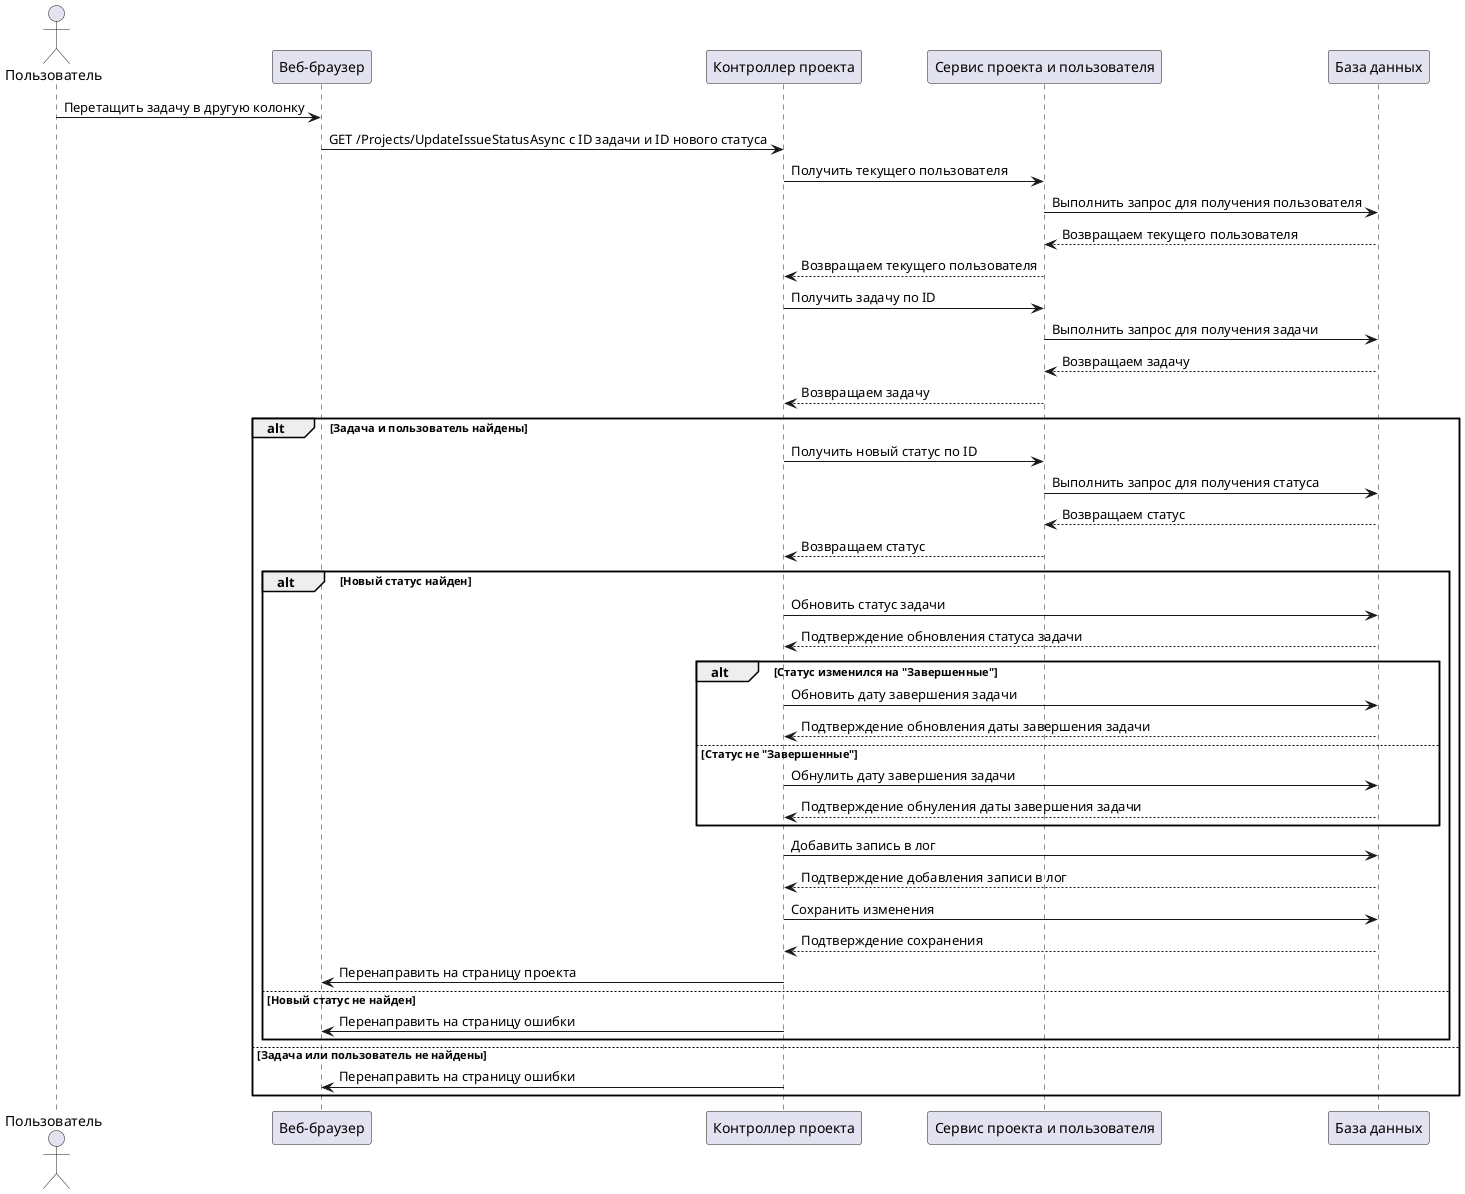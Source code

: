 @startuml DragAndDropIssue
actor Пользователь as User
participant "Веб-браузер" as Browser
participant "Контроллер проекта" as PC
participant "Сервис проекта и пользователя" as UPS
participant "База данных" as DB

User -> Browser: Перетащить задачу в другую колонку
Browser -> PC: GET /Projects/UpdateIssueStatusAsync с ID задачи и ID нового статуса
PC -> UPS: Получить текущего пользователя
UPS -> DB: Выполнить запрос для получения пользователя
DB --> UPS: Возвращаем текущего пользователя
UPS --> PC: Возвращаем текущего пользователя

PC -> UPS: Получить задачу по ID
UPS -> DB: Выполнить запрос для получения задачи
DB --> UPS: Возвращаем задачу
UPS --> PC: Возвращаем задачу

alt Задача и пользователь найдены
    PC -> UPS: Получить новый статус по ID
    UPS -> DB: Выполнить запрос для получения статуса
    DB --> UPS: Возвращаем статус
    UPS --> PC: Возвращаем статус

    alt Новый статус найден
        PC -> DB: Обновить статус задачи
        DB --> PC: Подтверждение обновления статуса задачи

        alt Статус изменился на "Завершенные"
            PC -> DB: Обновить дату завершения задачи
            DB --> PC: Подтверждение обновления даты завершения задачи
        else Статус не "Завершенные"
            PC -> DB: Обнулить дату завершения задачи
            DB --> PC: Подтверждение обнуления даты завершения задачи
        end

        PC -> DB: Добавить запись в лог
        DB --> PC: Подтверждение добавления записи в лог

        PC -> DB: Сохранить изменения
        DB --> PC: Подтверждение сохранения

        PC -> Browser: Перенаправить на страницу проекта
    else Новый статус не найден
        PC -> Browser: Перенаправить на страницу ошибки
    end
else Задача или пользователь не найдены
    PC -> Browser: Перенаправить на страницу ошибки
end
@enduml